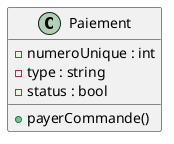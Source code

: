 @startuml Paiement

Class Paiement {
    - numeroUnique : int
    - type : string
    - status : bool

    + payerCommande()
}

@enduml



